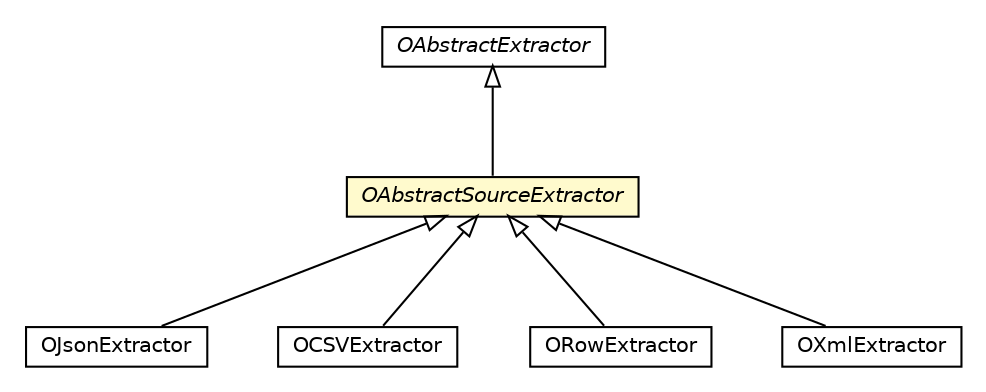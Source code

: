 #!/usr/local/bin/dot
#
# Class diagram 
# Generated by UMLGraph version R5_6-24-gf6e263 (http://www.umlgraph.org/)
#

digraph G {
	edge [fontname="Helvetica",fontsize=10,labelfontname="Helvetica",labelfontsize=10];
	node [fontname="Helvetica",fontsize=10,shape=plaintext];
	nodesep=0.25;
	ranksep=0.5;
	// com.orientechnologies.orient.etl.extractor.OJsonExtractor
	c566984 [label=<<table title="com.orientechnologies.orient.etl.extractor.OJsonExtractor" border="0" cellborder="1" cellspacing="0" cellpadding="2" port="p" href="./OJsonExtractor.html">
		<tr><td><table border="0" cellspacing="0" cellpadding="1">
<tr><td align="center" balign="center"> OJsonExtractor </td></tr>
		</table></td></tr>
		</table>>, URL="./OJsonExtractor.html", fontname="Helvetica", fontcolor="black", fontsize=10.0];
	// com.orientechnologies.orient.etl.extractor.OCSVExtractor
	c566985 [label=<<table title="com.orientechnologies.orient.etl.extractor.OCSVExtractor" border="0" cellborder="1" cellspacing="0" cellpadding="2" port="p" href="./OCSVExtractor.html">
		<tr><td><table border="0" cellspacing="0" cellpadding="1">
<tr><td align="center" balign="center"> OCSVExtractor </td></tr>
		</table></td></tr>
		</table>>, URL="./OCSVExtractor.html", fontname="Helvetica", fontcolor="black", fontsize=10.0];
	// com.orientechnologies.orient.etl.extractor.OAbstractSourceExtractor
	c566986 [label=<<table title="com.orientechnologies.orient.etl.extractor.OAbstractSourceExtractor" border="0" cellborder="1" cellspacing="0" cellpadding="2" port="p" bgcolor="lemonChiffon" href="./OAbstractSourceExtractor.html">
		<tr><td><table border="0" cellspacing="0" cellpadding="1">
<tr><td align="center" balign="center"><font face="Helvetica-Oblique"> OAbstractSourceExtractor </font></td></tr>
		</table></td></tr>
		</table>>, URL="./OAbstractSourceExtractor.html", fontname="Helvetica", fontcolor="black", fontsize=10.0];
	// com.orientechnologies.orient.etl.extractor.ORowExtractor
	c566987 [label=<<table title="com.orientechnologies.orient.etl.extractor.ORowExtractor" border="0" cellborder="1" cellspacing="0" cellpadding="2" port="p" href="./ORowExtractor.html">
		<tr><td><table border="0" cellspacing="0" cellpadding="1">
<tr><td align="center" balign="center"> ORowExtractor </td></tr>
		</table></td></tr>
		</table>>, URL="./ORowExtractor.html", fontname="Helvetica", fontcolor="black", fontsize=10.0];
	// com.orientechnologies.orient.etl.extractor.OAbstractExtractor
	c566988 [label=<<table title="com.orientechnologies.orient.etl.extractor.OAbstractExtractor" border="0" cellborder="1" cellspacing="0" cellpadding="2" port="p" href="./OAbstractExtractor.html">
		<tr><td><table border="0" cellspacing="0" cellpadding="1">
<tr><td align="center" balign="center"><font face="Helvetica-Oblique"> OAbstractExtractor </font></td></tr>
		</table></td></tr>
		</table>>, URL="./OAbstractExtractor.html", fontname="Helvetica", fontcolor="black", fontsize=10.0];
	// com.orientechnologies.orient.etl.extractor.OXmlExtractor
	c566990 [label=<<table title="com.orientechnologies.orient.etl.extractor.OXmlExtractor" border="0" cellborder="1" cellspacing="0" cellpadding="2" port="p" href="./OXmlExtractor.html">
		<tr><td><table border="0" cellspacing="0" cellpadding="1">
<tr><td align="center" balign="center"> OXmlExtractor </td></tr>
		</table></td></tr>
		</table>>, URL="./OXmlExtractor.html", fontname="Helvetica", fontcolor="black", fontsize=10.0];
	//com.orientechnologies.orient.etl.extractor.OJsonExtractor extends com.orientechnologies.orient.etl.extractor.OAbstractSourceExtractor
	c566986:p -> c566984:p [dir=back,arrowtail=empty];
	//com.orientechnologies.orient.etl.extractor.OCSVExtractor extends com.orientechnologies.orient.etl.extractor.OAbstractSourceExtractor
	c566986:p -> c566985:p [dir=back,arrowtail=empty];
	//com.orientechnologies.orient.etl.extractor.OAbstractSourceExtractor extends com.orientechnologies.orient.etl.extractor.OAbstractExtractor
	c566988:p -> c566986:p [dir=back,arrowtail=empty];
	//com.orientechnologies.orient.etl.extractor.ORowExtractor extends com.orientechnologies.orient.etl.extractor.OAbstractSourceExtractor
	c566986:p -> c566987:p [dir=back,arrowtail=empty];
	//com.orientechnologies.orient.etl.extractor.OXmlExtractor extends com.orientechnologies.orient.etl.extractor.OAbstractSourceExtractor
	c566986:p -> c566990:p [dir=back,arrowtail=empty];
}

